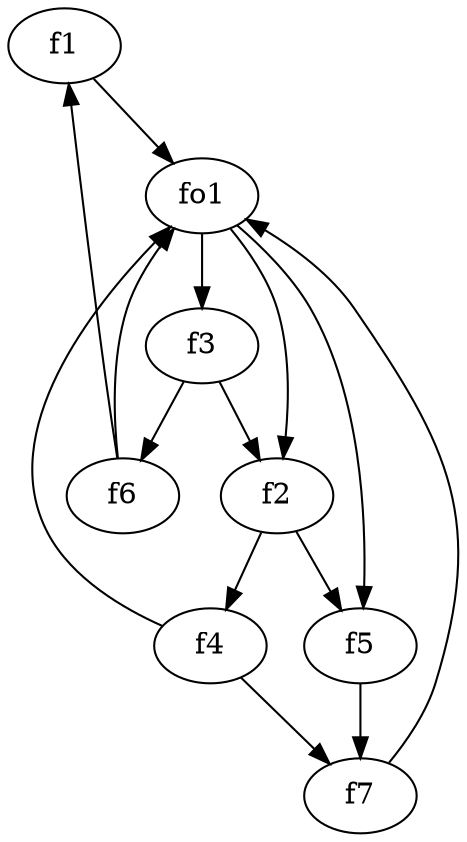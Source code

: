 strict digraph  {
f1;
f2;
f3;
f4;
f5;
f6;
f7;
fo1;
f1 -> fo1  [weight=2];
f2 -> f5  [weight=2];
f2 -> f4  [weight=2];
f3 -> f6  [weight=2];
f3 -> f2  [weight=2];
f4 -> fo1  [weight=2];
f4 -> f7  [weight=2];
f5 -> f7  [weight=2];
f6 -> f1  [weight=2];
f6 -> fo1  [weight=2];
f7 -> fo1  [weight=2];
fo1 -> f3  [weight=2];
fo1 -> f5  [weight=2];
fo1 -> f2  [weight=2];
}
